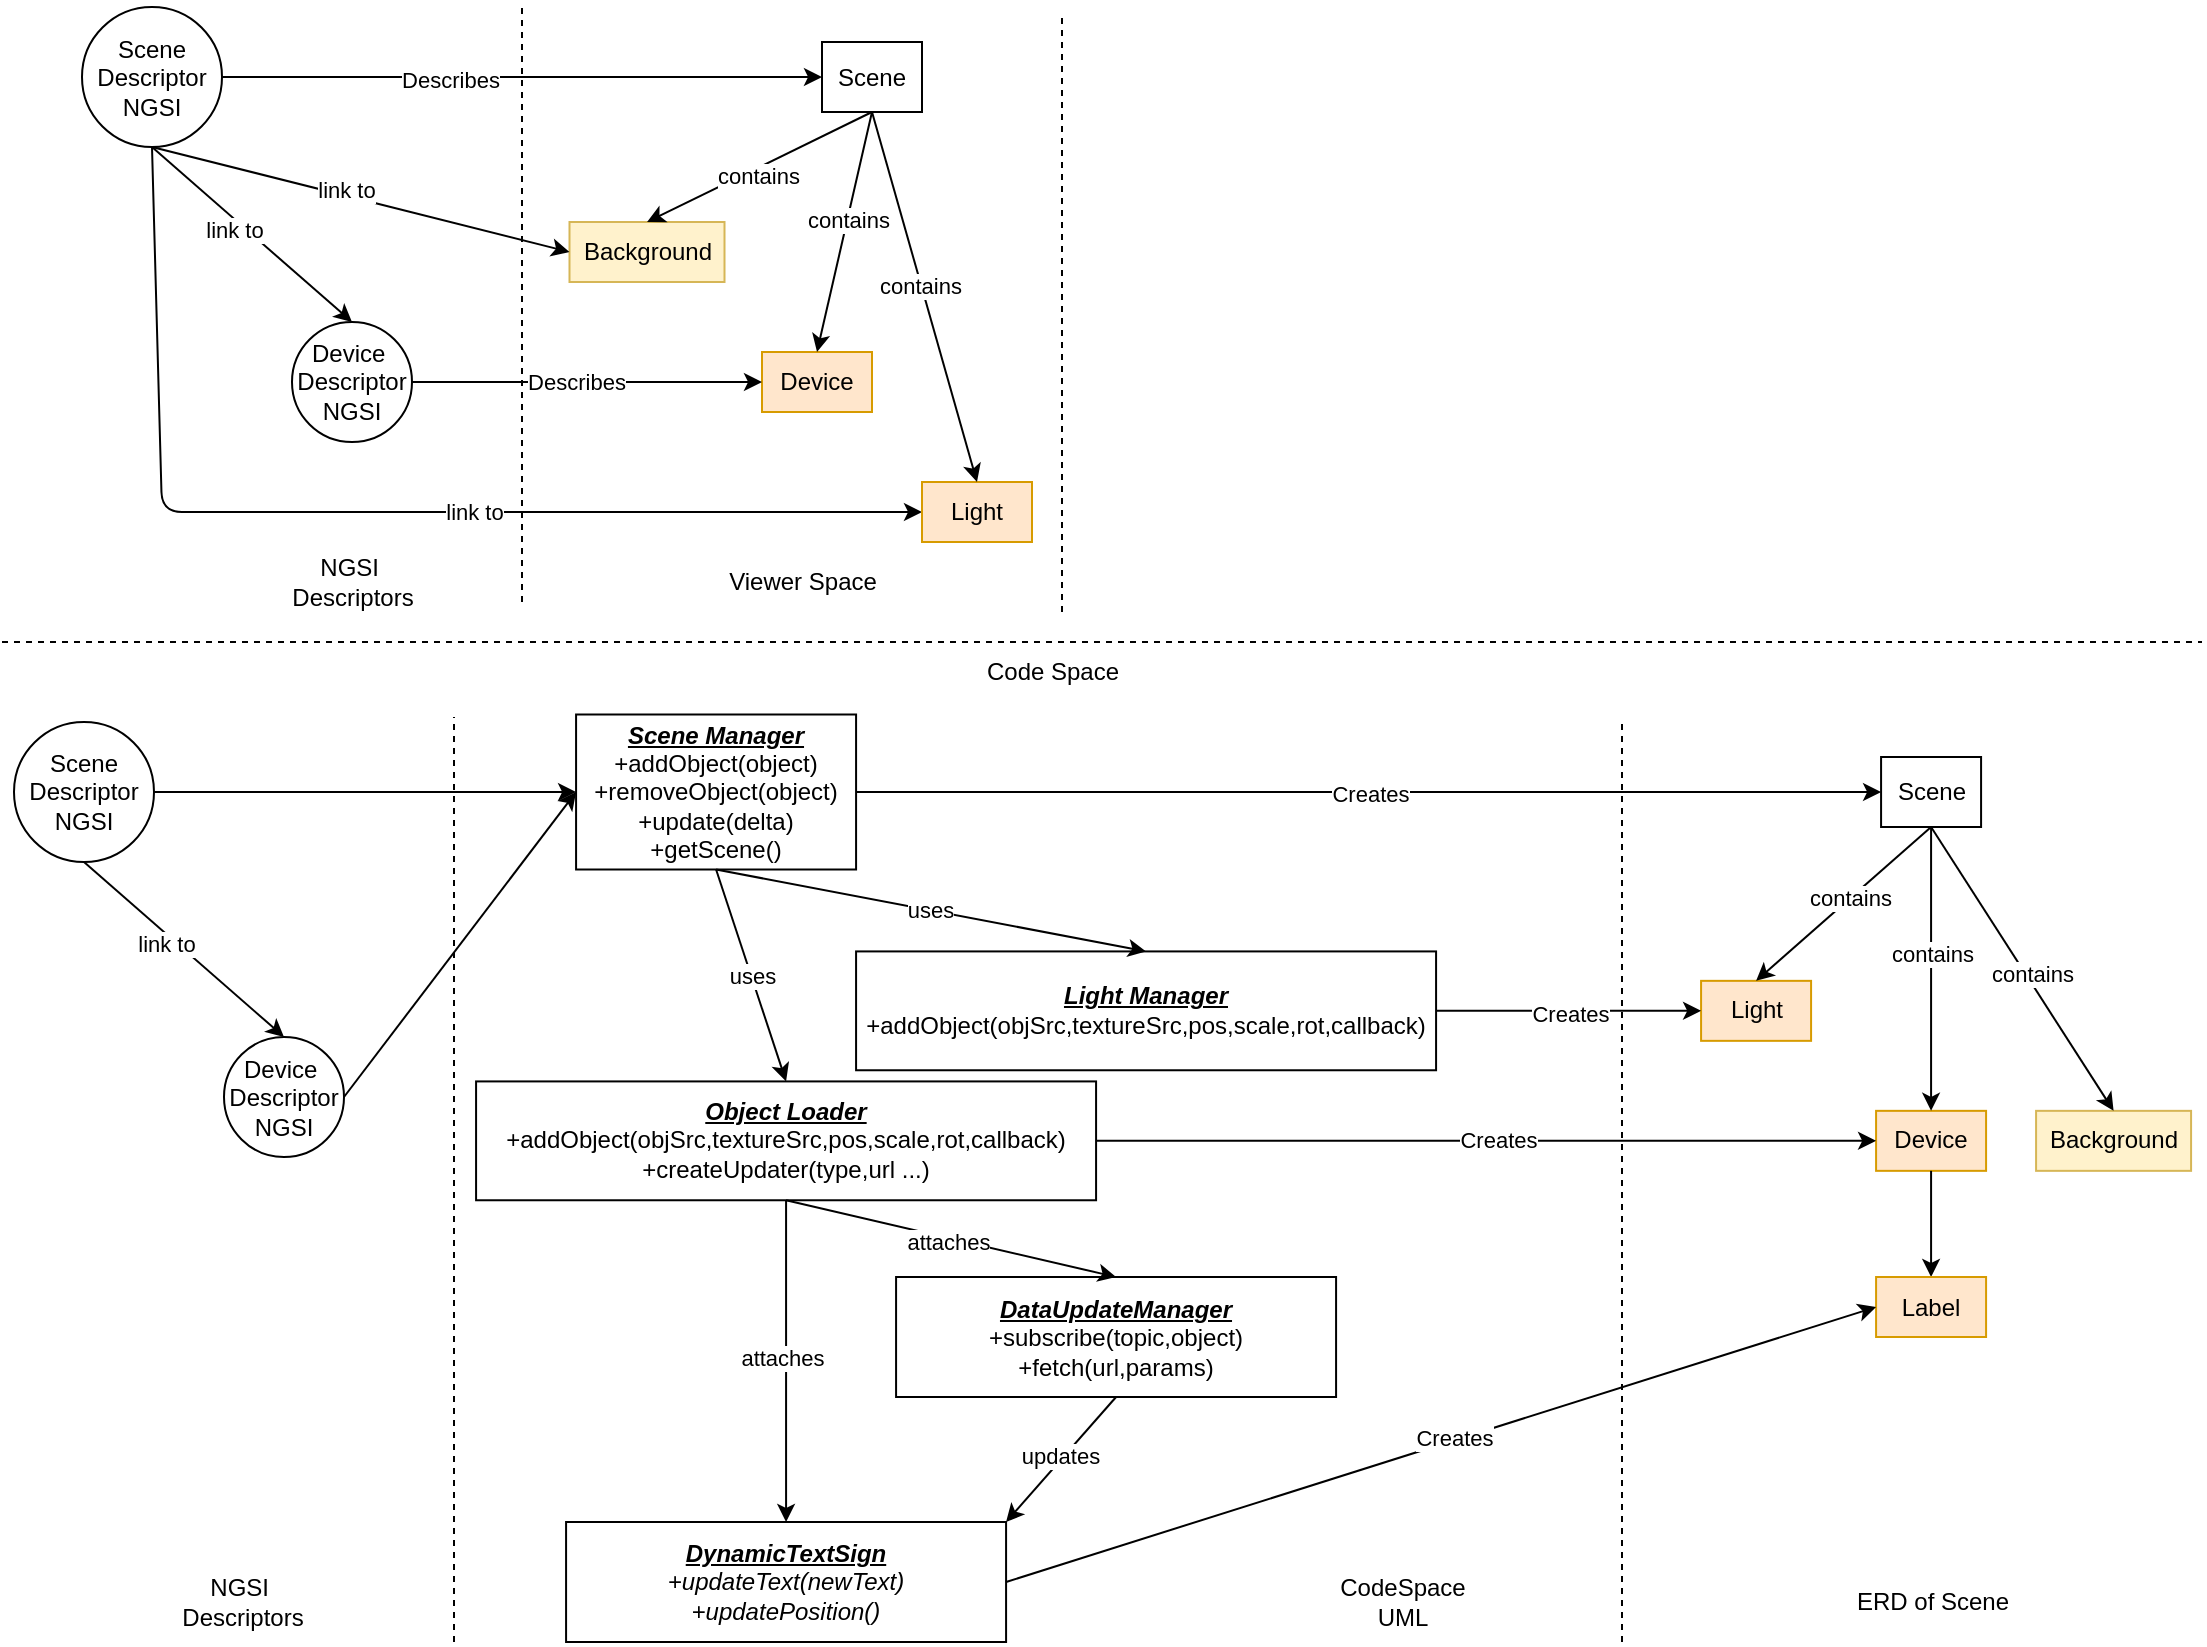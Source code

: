 <mxfile>
    <diagram id="s6hZjsw1MZU3naehErvD" name="Page-1">
        <mxGraphModel dx="1428" dy="746" grid="1" gridSize="10" guides="1" tooltips="1" connect="1" arrows="1" fold="1" page="1" pageScale="1" pageWidth="827" pageHeight="1169" math="0" shadow="0">
            <root>
                <mxCell id="0"/>
                <mxCell id="1" parent="0"/>
                <mxCell id="3" value="Scene&lt;div&gt;Descriptor&lt;/div&gt;&lt;div&gt;NGSI&lt;/div&gt;" style="ellipse;whiteSpace=wrap;html=1;aspect=fixed;" vertex="1" parent="1">
                    <mxGeometry x="40" y="12.5" width="70" height="70" as="geometry"/>
                </mxCell>
                <mxCell id="4" value="" style="endArrow=classic;html=1;exitX=1;exitY=0.5;exitDx=0;exitDy=0;entryX=0;entryY=0.5;entryDx=0;entryDy=0;" edge="1" parent="1" source="3" target="7">
                    <mxGeometry width="50" height="50" relative="1" as="geometry">
                        <mxPoint x="380" y="240" as="sourcePoint"/>
                        <mxPoint x="240" y="75" as="targetPoint"/>
                    </mxGeometry>
                </mxCell>
                <mxCell id="5" value="Describes" style="edgeLabel;html=1;align=center;verticalAlign=middle;resizable=0;points=[];" vertex="1" connectable="0" parent="4">
                    <mxGeometry x="-0.24" y="-1" relative="1" as="geometry">
                        <mxPoint as="offset"/>
                    </mxGeometry>
                </mxCell>
                <mxCell id="7" value="Scene" style="rounded=0;whiteSpace=wrap;html=1;" vertex="1" parent="1">
                    <mxGeometry x="410" y="30" width="50" height="35" as="geometry"/>
                </mxCell>
                <mxCell id="8" value="" style="endArrow=classic;html=1;exitX=0.5;exitY=1;exitDx=0;exitDy=0;entryX=0.5;entryY=0;entryDx=0;entryDy=0;" edge="1" parent="1" source="3" target="11">
                    <mxGeometry width="50" height="50" relative="1" as="geometry">
                        <mxPoint x="90" y="170" as="sourcePoint"/>
                        <mxPoint x="75" y="160" as="targetPoint"/>
                    </mxGeometry>
                </mxCell>
                <mxCell id="9" value="link to" style="edgeLabel;html=1;align=center;verticalAlign=middle;resizable=0;points=[];" vertex="1" connectable="0" parent="8">
                    <mxGeometry x="-0.136" y="-4" relative="1" as="geometry">
                        <mxPoint as="offset"/>
                    </mxGeometry>
                </mxCell>
                <mxCell id="11" value="Device&amp;nbsp;&lt;div&gt;Descriptor&lt;/div&gt;&lt;div&gt;NGSI&lt;/div&gt;" style="ellipse;whiteSpace=wrap;html=1;aspect=fixed;" vertex="1" parent="1">
                    <mxGeometry x="145" y="170" width="60" height="60" as="geometry"/>
                </mxCell>
                <mxCell id="12" value="Device" style="rounded=0;whiteSpace=wrap;html=1;fillColor=#ffe6cc;strokeColor=#d79b00;" vertex="1" parent="1">
                    <mxGeometry x="380" y="185" width="55" height="30" as="geometry"/>
                </mxCell>
                <mxCell id="13" value="" style="endArrow=classic;html=1;exitX=1;exitY=0.5;exitDx=0;exitDy=0;entryX=0;entryY=0.5;entryDx=0;entryDy=0;" edge="1" parent="1" source="11" target="12">
                    <mxGeometry width="50" height="50" relative="1" as="geometry">
                        <mxPoint x="165" y="220" as="sourcePoint"/>
                        <mxPoint x="215" y="170" as="targetPoint"/>
                    </mxGeometry>
                </mxCell>
                <mxCell id="14" value="Describes" style="edgeLabel;html=1;align=center;verticalAlign=middle;resizable=0;points=[];" vertex="1" connectable="0" parent="13">
                    <mxGeometry x="-0.068" y="-4" relative="1" as="geometry">
                        <mxPoint y="-4" as="offset"/>
                    </mxGeometry>
                </mxCell>
                <mxCell id="17" value="Background" style="rounded=0;whiteSpace=wrap;html=1;fillColor=#fff2cc;strokeColor=#d6b656;" vertex="1" parent="1">
                    <mxGeometry x="283.75" y="120" width="77.5" height="30" as="geometry"/>
                </mxCell>
                <mxCell id="18" value="" style="endArrow=classic;html=1;exitX=0.5;exitY=1;exitDx=0;exitDy=0;entryX=0;entryY=0.5;entryDx=0;entryDy=0;" edge="1" parent="1" source="3" target="21">
                    <mxGeometry width="50" height="50" relative="1" as="geometry">
                        <mxPoint x="70" y="200" as="sourcePoint"/>
                        <mxPoint x="145" y="270" as="targetPoint"/>
                        <Array as="points">
                            <mxPoint x="80" y="265"/>
                        </Array>
                    </mxGeometry>
                </mxCell>
                <mxCell id="19" value="link to" style="edgeLabel;html=1;align=center;verticalAlign=middle;resizable=0;points=[];" vertex="1" connectable="0" parent="18">
                    <mxGeometry x="-0.136" y="-4" relative="1" as="geometry">
                        <mxPoint x="95" y="-4" as="offset"/>
                    </mxGeometry>
                </mxCell>
                <mxCell id="21" value="Light" style="rounded=0;whiteSpace=wrap;html=1;fillColor=#ffe6cc;strokeColor=#d79b00;" vertex="1" parent="1">
                    <mxGeometry x="460" y="250" width="55" height="30" as="geometry"/>
                </mxCell>
                <mxCell id="22" value="" style="endArrow=classic;html=1;entryX=0;entryY=0.5;entryDx=0;entryDy=0;exitX=0.5;exitY=1;exitDx=0;exitDy=0;" edge="1" parent="1" source="3" target="17">
                    <mxGeometry width="50" height="50" relative="1" as="geometry">
                        <mxPoint x="80" y="110" as="sourcePoint"/>
                        <mxPoint x="220" y="165" as="targetPoint"/>
                    </mxGeometry>
                </mxCell>
                <mxCell id="23" value="link to" style="edgeLabel;html=1;align=center;verticalAlign=middle;resizable=0;points=[];" vertex="1" connectable="0" parent="22">
                    <mxGeometry x="-0.136" y="-4" relative="1" as="geometry">
                        <mxPoint x="8" y="-5" as="offset"/>
                    </mxGeometry>
                </mxCell>
                <mxCell id="26" value="" style="endArrow=none;dashed=1;html=1;" edge="1" parent="1">
                    <mxGeometry width="50" height="50" relative="1" as="geometry">
                        <mxPoint x="260" y="310" as="sourcePoint"/>
                        <mxPoint x="260" y="10" as="targetPoint"/>
                    </mxGeometry>
                </mxCell>
                <mxCell id="27" value="NGSI&amp;nbsp;&lt;div&gt;Descriptors&lt;/div&gt;" style="text;html=1;align=center;verticalAlign=middle;resizable=0;points=[];autosize=1;strokeColor=none;fillColor=none;" vertex="1" parent="1">
                    <mxGeometry x="135" y="280" width="80" height="40" as="geometry"/>
                </mxCell>
                <mxCell id="28" value="Viewer Space" style="text;html=1;align=center;verticalAlign=middle;resizable=0;points=[];autosize=1;strokeColor=none;fillColor=none;" vertex="1" parent="1">
                    <mxGeometry x="350" y="285" width="100" height="30" as="geometry"/>
                </mxCell>
                <mxCell id="29" value="" style="endArrow=classic;html=1;exitX=0.5;exitY=1;exitDx=0;exitDy=0;entryX=0.5;entryY=0;entryDx=0;entryDy=0;" edge="1" parent="1" source="7" target="17">
                    <mxGeometry width="50" height="50" relative="1" as="geometry">
                        <mxPoint x="330" y="210" as="sourcePoint"/>
                        <mxPoint x="380" y="160" as="targetPoint"/>
                    </mxGeometry>
                </mxCell>
                <mxCell id="33" value="contains" style="edgeLabel;html=1;align=center;verticalAlign=middle;resizable=0;points=[];" vertex="1" connectable="0" parent="29">
                    <mxGeometry x="0.048" y="3" relative="1" as="geometry">
                        <mxPoint as="offset"/>
                    </mxGeometry>
                </mxCell>
                <mxCell id="30" value="" style="endArrow=classic;html=1;exitX=0.5;exitY=1;exitDx=0;exitDy=0;entryX=0.5;entryY=0;entryDx=0;entryDy=0;" edge="1" parent="1" source="7" target="12">
                    <mxGeometry width="50" height="50" relative="1" as="geometry">
                        <mxPoint x="445" y="75" as="sourcePoint"/>
                        <mxPoint x="333" y="130" as="targetPoint"/>
                    </mxGeometry>
                </mxCell>
                <mxCell id="34" value="contains" style="edgeLabel;html=1;align=center;verticalAlign=middle;resizable=0;points=[];" vertex="1" connectable="0" parent="30">
                    <mxGeometry x="-0.107" relative="1" as="geometry">
                        <mxPoint as="offset"/>
                    </mxGeometry>
                </mxCell>
                <mxCell id="31" value="" style="endArrow=classic;html=1;exitX=0.5;exitY=1;exitDx=0;exitDy=0;entryX=0.5;entryY=0;entryDx=0;entryDy=0;" edge="1" parent="1" source="7" target="21">
                    <mxGeometry width="50" height="50" relative="1" as="geometry">
                        <mxPoint x="445" y="75" as="sourcePoint"/>
                        <mxPoint x="418" y="195" as="targetPoint"/>
                    </mxGeometry>
                </mxCell>
                <mxCell id="35" value="contains" style="edgeLabel;html=1;align=center;verticalAlign=middle;resizable=0;points=[];" vertex="1" connectable="0" parent="31">
                    <mxGeometry x="-0.07" y="-1" relative="1" as="geometry">
                        <mxPoint as="offset"/>
                    </mxGeometry>
                </mxCell>
                <mxCell id="32" value="" style="endArrow=none;dashed=1;html=1;" edge="1" parent="1">
                    <mxGeometry width="50" height="50" relative="1" as="geometry">
                        <mxPoint x="530" y="315" as="sourcePoint"/>
                        <mxPoint x="530" y="15" as="targetPoint"/>
                    </mxGeometry>
                </mxCell>
                <mxCell id="36" value="Code Space" style="text;html=1;align=center;verticalAlign=middle;resizable=0;points=[];autosize=1;strokeColor=none;fillColor=none;" vertex="1" parent="1">
                    <mxGeometry x="480" y="330" width="90" height="30" as="geometry"/>
                </mxCell>
                <mxCell id="38" value="Scene&lt;div&gt;Descriptor&lt;/div&gt;&lt;div&gt;NGSI&lt;/div&gt;" style="ellipse;whiteSpace=wrap;html=1;aspect=fixed;" vertex="1" parent="1">
                    <mxGeometry x="6" y="370" width="70" height="70" as="geometry"/>
                </mxCell>
                <mxCell id="41" value="Scene" style="rounded=0;whiteSpace=wrap;html=1;" vertex="1" parent="1">
                    <mxGeometry x="939.54" y="387.5" width="50" height="35" as="geometry"/>
                </mxCell>
                <mxCell id="42" value="" style="endArrow=classic;html=1;exitX=0.5;exitY=1;exitDx=0;exitDy=0;entryX=0.5;entryY=0;entryDx=0;entryDy=0;" edge="1" parent="1" source="38" target="44">
                    <mxGeometry width="50" height="50" relative="1" as="geometry">
                        <mxPoint x="56.0" y="527.5" as="sourcePoint"/>
                        <mxPoint x="41" y="517.5" as="targetPoint"/>
                    </mxGeometry>
                </mxCell>
                <mxCell id="43" value="link to" style="edgeLabel;html=1;align=center;verticalAlign=middle;resizable=0;points=[];" vertex="1" connectable="0" parent="42">
                    <mxGeometry x="-0.136" y="-4" relative="1" as="geometry">
                        <mxPoint as="offset"/>
                    </mxGeometry>
                </mxCell>
                <mxCell id="44" value="Device&amp;nbsp;&lt;div&gt;Descriptor&lt;/div&gt;&lt;div&gt;NGSI&lt;/div&gt;" style="ellipse;whiteSpace=wrap;html=1;aspect=fixed;" vertex="1" parent="1">
                    <mxGeometry x="111" y="527.5" width="60" height="60" as="geometry"/>
                </mxCell>
                <mxCell id="45" value="Device" style="rounded=0;whiteSpace=wrap;html=1;fillColor=#ffe6cc;strokeColor=#d79b00;" vertex="1" parent="1">
                    <mxGeometry x="937.04" y="564.42" width="55" height="30" as="geometry"/>
                </mxCell>
                <mxCell id="48" value="Background" style="rounded=0;whiteSpace=wrap;html=1;fillColor=#fff2cc;strokeColor=#d6b656;" vertex="1" parent="1">
                    <mxGeometry x="1017.04" y="564.42" width="77.5" height="30" as="geometry"/>
                </mxCell>
                <mxCell id="51" value="Light" style="rounded=0;whiteSpace=wrap;html=1;fillColor=#ffe6cc;strokeColor=#d79b00;" vertex="1" parent="1">
                    <mxGeometry x="849.54" y="499.42" width="55" height="30" as="geometry"/>
                </mxCell>
                <mxCell id="54" value="" style="endArrow=none;dashed=1;html=1;" edge="1" parent="1">
                    <mxGeometry width="50" height="50" relative="1" as="geometry">
                        <mxPoint x="226" y="830" as="sourcePoint"/>
                        <mxPoint x="226" y="367.5" as="targetPoint"/>
                    </mxGeometry>
                </mxCell>
                <mxCell id="55" value="NGSI&amp;nbsp;&lt;div&gt;Descriptors&lt;/div&gt;" style="text;html=1;align=center;verticalAlign=middle;resizable=0;points=[];autosize=1;strokeColor=none;fillColor=none;" vertex="1" parent="1">
                    <mxGeometry x="80" y="790" width="80" height="40" as="geometry"/>
                </mxCell>
                <mxCell id="57" value="" style="endArrow=classic;html=1;exitX=0.5;exitY=1;exitDx=0;exitDy=0;entryX=0.5;entryY=0;entryDx=0;entryDy=0;" edge="1" parent="1" source="41" target="48">
                    <mxGeometry width="50" height="50" relative="1" as="geometry">
                        <mxPoint x="743.5" y="565" as="sourcePoint"/>
                        <mxPoint x="877.04" y="499.42" as="targetPoint"/>
                    </mxGeometry>
                </mxCell>
                <mxCell id="58" value="contains" style="edgeLabel;html=1;align=center;verticalAlign=middle;resizable=0;points=[];" vertex="1" connectable="0" parent="57">
                    <mxGeometry x="0.048" y="3" relative="1" as="geometry">
                        <mxPoint as="offset"/>
                    </mxGeometry>
                </mxCell>
                <mxCell id="59" value="" style="endArrow=classic;html=1;exitX=0.5;exitY=1;exitDx=0;exitDy=0;entryX=0.5;entryY=0;entryDx=0;entryDy=0;" edge="1" parent="1" source="41" target="45">
                    <mxGeometry width="50" height="50" relative="1" as="geometry">
                        <mxPoint x="858.5" y="430" as="sourcePoint"/>
                        <mxPoint x="746.5" y="485" as="targetPoint"/>
                    </mxGeometry>
                </mxCell>
                <mxCell id="60" value="contains" style="edgeLabel;html=1;align=center;verticalAlign=middle;resizable=0;points=[];" vertex="1" connectable="0" parent="59">
                    <mxGeometry x="-0.107" relative="1" as="geometry">
                        <mxPoint as="offset"/>
                    </mxGeometry>
                </mxCell>
                <mxCell id="61" value="" style="endArrow=classic;html=1;exitX=0.5;exitY=1;exitDx=0;exitDy=0;entryX=0.5;entryY=0;entryDx=0;entryDy=0;" edge="1" parent="1" source="41" target="51">
                    <mxGeometry width="50" height="50" relative="1" as="geometry">
                        <mxPoint x="858.5" y="430" as="sourcePoint"/>
                        <mxPoint x="831.5" y="550" as="targetPoint"/>
                    </mxGeometry>
                </mxCell>
                <mxCell id="62" value="contains" style="edgeLabel;html=1;align=center;verticalAlign=middle;resizable=0;points=[];" vertex="1" connectable="0" parent="61">
                    <mxGeometry x="-0.07" y="-1" relative="1" as="geometry">
                        <mxPoint as="offset"/>
                    </mxGeometry>
                </mxCell>
                <mxCell id="64" value="" style="endArrow=none;dashed=1;html=1;" edge="1" parent="1">
                    <mxGeometry width="50" height="50" relative="1" as="geometry">
                        <mxPoint y="330" as="sourcePoint"/>
                        <mxPoint x="1100" y="330" as="targetPoint"/>
                    </mxGeometry>
                </mxCell>
                <mxCell id="65" value="" style="endArrow=classic;html=1;exitX=1;exitY=0.5;exitDx=0;exitDy=0;entryX=0;entryY=0.5;entryDx=0;entryDy=0;" edge="1" parent="1" source="38" target="66">
                    <mxGeometry width="50" height="50" relative="1" as="geometry">
                        <mxPoint x="437.04" y="470" as="sourcePoint"/>
                        <mxPoint x="297.04" y="405" as="targetPoint"/>
                    </mxGeometry>
                </mxCell>
                <mxCell id="66" value="&lt;b&gt;&lt;i&gt;&lt;u&gt;Scene Manager&lt;/u&gt;&lt;/i&gt;&lt;/b&gt;&lt;div&gt;+addObject(object)&lt;/div&gt;&lt;div&gt;+removeObject(object)&lt;br&gt;+update(delta)&lt;/div&gt;&lt;div&gt;+getScene()&lt;/div&gt;" style="rounded=0;whiteSpace=wrap;html=1;" vertex="1" parent="1">
                    <mxGeometry x="287.04" y="366.25" width="140" height="77.5" as="geometry"/>
                </mxCell>
                <mxCell id="67" value="" style="endArrow=classic;html=1;exitX=1;exitY=0.5;exitDx=0;exitDy=0;entryX=0;entryY=0.5;entryDx=0;entryDy=0;" edge="1" parent="1" source="44" target="66">
                    <mxGeometry width="50" height="50" relative="1" as="geometry">
                        <mxPoint x="227.04" y="540" as="sourcePoint"/>
                        <mxPoint x="277.04" y="490" as="targetPoint"/>
                    </mxGeometry>
                </mxCell>
                <mxCell id="68" value="&lt;i style=&quot;&quot;&gt;&lt;u style=&quot;&quot;&gt;&lt;b&gt;Object Loader&lt;/b&gt;&lt;/u&gt;&lt;/i&gt;&lt;div&gt;+addObject(objSrc,textureSrc,pos,scale,rot,callback)&lt;/div&gt;&lt;div&gt;+createUpdater(type,url ...)&lt;/div&gt;" style="rounded=0;whiteSpace=wrap;html=1;" vertex="1" parent="1">
                    <mxGeometry x="237.04" y="549.71" width="310" height="59.42" as="geometry"/>
                </mxCell>
                <mxCell id="70" value="" style="endArrow=classic;html=1;exitX=1;exitY=0.5;exitDx=0;exitDy=0;entryX=0;entryY=0.5;entryDx=0;entryDy=0;" edge="1" parent="1" source="66" target="41">
                    <mxGeometry width="50" height="50" relative="1" as="geometry">
                        <mxPoint x="457.04" y="470" as="sourcePoint"/>
                        <mxPoint x="507.04" y="420" as="targetPoint"/>
                    </mxGeometry>
                </mxCell>
                <mxCell id="71" value="Creates" style="edgeLabel;html=1;align=center;verticalAlign=middle;resizable=0;points=[];" vertex="1" connectable="0" parent="70">
                    <mxGeometry x="0.001" y="-1" relative="1" as="geometry">
                        <mxPoint as="offset"/>
                    </mxGeometry>
                </mxCell>
                <mxCell id="72" value="" style="endArrow=classic;html=1;exitX=0.5;exitY=1;exitDx=0;exitDy=0;entryX=0.5;entryY=0;entryDx=0;entryDy=0;" edge="1" parent="1" source="66" target="68">
                    <mxGeometry width="50" height="50" relative="1" as="geometry">
                        <mxPoint x="457.04" y="470" as="sourcePoint"/>
                        <mxPoint x="507.04" y="420" as="targetPoint"/>
                    </mxGeometry>
                </mxCell>
                <mxCell id="73" value="uses" style="edgeLabel;html=1;align=center;verticalAlign=middle;resizable=0;points=[];" vertex="1" connectable="0" parent="72">
                    <mxGeometry x="-0.007" relative="1" as="geometry">
                        <mxPoint as="offset"/>
                    </mxGeometry>
                </mxCell>
                <mxCell id="74" value="" style="endArrow=classic;html=1;exitX=1;exitY=0.5;exitDx=0;exitDy=0;entryX=0;entryY=0.5;entryDx=0;entryDy=0;" edge="1" parent="1" source="68" target="45">
                    <mxGeometry width="50" height="50" relative="1" as="geometry">
                        <mxPoint x="457.04" y="470" as="sourcePoint"/>
                        <mxPoint x="507.04" y="420" as="targetPoint"/>
                    </mxGeometry>
                </mxCell>
                <mxCell id="85" value="Creates" style="edgeLabel;html=1;align=center;verticalAlign=middle;resizable=0;points=[];" vertex="1" connectable="0" parent="74">
                    <mxGeometry x="0.031" y="1" relative="1" as="geometry">
                        <mxPoint as="offset"/>
                    </mxGeometry>
                </mxCell>
                <mxCell id="75" value="&lt;i style=&quot;&quot;&gt;&lt;u style=&quot;&quot;&gt;&lt;b&gt;Light Manager&lt;/b&gt;&lt;/u&gt;&lt;/i&gt;&lt;div&gt;+addObject(objSrc,textureSrc,pos,scale,rot,callback)&lt;/div&gt;" style="rounded=0;whiteSpace=wrap;html=1;" vertex="1" parent="1">
                    <mxGeometry x="427.04" y="484.71" width="290" height="59.42" as="geometry"/>
                </mxCell>
                <mxCell id="76" value="" style="endArrow=classic;html=1;entryX=0.5;entryY=0;entryDx=0;entryDy=0;exitX=0.5;exitY=1;exitDx=0;exitDy=0;" edge="1" parent="1" source="66" target="75">
                    <mxGeometry width="50" height="50" relative="1" as="geometry">
                        <mxPoint x="357.04" y="450" as="sourcePoint"/>
                        <mxPoint x="422.04" y="587.5" as="targetPoint"/>
                    </mxGeometry>
                </mxCell>
                <mxCell id="77" value="uses" style="edgeLabel;html=1;align=center;verticalAlign=middle;resizable=0;points=[];" vertex="1" connectable="0" parent="76">
                    <mxGeometry x="-0.007" relative="1" as="geometry">
                        <mxPoint as="offset"/>
                    </mxGeometry>
                </mxCell>
                <mxCell id="78" value="" style="endArrow=classic;html=1;exitX=1;exitY=0.5;exitDx=0;exitDy=0;entryX=0;entryY=0.5;entryDx=0;entryDy=0;" edge="1" parent="1" source="75" target="51">
                    <mxGeometry width="50" height="50" relative="1" as="geometry">
                        <mxPoint x="437.04" y="415" as="sourcePoint"/>
                        <mxPoint x="888.04" y="398" as="targetPoint"/>
                    </mxGeometry>
                </mxCell>
                <mxCell id="79" value="Creates" style="edgeLabel;html=1;align=center;verticalAlign=middle;resizable=0;points=[];" vertex="1" connectable="0" parent="78">
                    <mxGeometry x="0.001" y="-1" relative="1" as="geometry">
                        <mxPoint as="offset"/>
                    </mxGeometry>
                </mxCell>
                <mxCell id="80" value="&lt;b&gt;&lt;i&gt;&lt;u&gt;DynamicTextSign&lt;/u&gt;&lt;/i&gt;&lt;/b&gt;&lt;div&gt;&lt;i style=&quot;&quot;&gt;+updateText(newText)&lt;/i&gt;&lt;/div&gt;&lt;div&gt;&lt;i style=&quot;&quot;&gt;+updatePosition()&lt;/i&gt;&lt;/div&gt;" style="rounded=0;whiteSpace=wrap;html=1;" vertex="1" parent="1">
                    <mxGeometry x="282.04" y="770" width="220" height="60" as="geometry"/>
                </mxCell>
                <mxCell id="81" value="" style="endArrow=classic;html=1;exitX=0.5;exitY=1;exitDx=0;exitDy=0;entryX=0.5;entryY=0;entryDx=0;entryDy=0;" edge="1" parent="1" source="45" target="84">
                    <mxGeometry width="50" height="50" relative="1" as="geometry">
                        <mxPoint x="854.54" y="660" as="sourcePoint"/>
                        <mxPoint x="965.04" y="640" as="targetPoint"/>
                    </mxGeometry>
                </mxCell>
                <mxCell id="82" value="" style="endArrow=classic;html=1;entryX=0.5;entryY=0;entryDx=0;entryDy=0;exitX=0.5;exitY=1;exitDx=0;exitDy=0;" edge="1" parent="1" source="68" target="80">
                    <mxGeometry width="50" height="50" relative="1" as="geometry">
                        <mxPoint x="385.04" y="620" as="sourcePoint"/>
                        <mxPoint x="647.04" y="690" as="targetPoint"/>
                    </mxGeometry>
                </mxCell>
                <mxCell id="83" value="attaches" style="edgeLabel;html=1;align=center;verticalAlign=middle;resizable=0;points=[];" vertex="1" connectable="0" parent="82">
                    <mxGeometry x="-0.019" y="-2" relative="1" as="geometry">
                        <mxPoint as="offset"/>
                    </mxGeometry>
                </mxCell>
                <mxCell id="84" value="Label" style="rounded=0;whiteSpace=wrap;html=1;fillColor=#ffe6cc;strokeColor=#d79b00;" vertex="1" parent="1">
                    <mxGeometry x="937.04" y="647.5" width="55" height="30" as="geometry"/>
                </mxCell>
                <mxCell id="86" value="" style="endArrow=classic;html=1;exitX=1;exitY=0.5;exitDx=0;exitDy=0;entryX=0;entryY=0.5;entryDx=0;entryDy=0;" edge="1" parent="1" source="80" target="84">
                    <mxGeometry width="50" height="50" relative="1" as="geometry">
                        <mxPoint x="537.04" y="677.5" as="sourcePoint"/>
                        <mxPoint x="927.04" y="677.5" as="targetPoint"/>
                    </mxGeometry>
                </mxCell>
                <mxCell id="87" value="Creates" style="edgeLabel;html=1;align=center;verticalAlign=middle;resizable=0;points=[];" vertex="1" connectable="0" parent="86">
                    <mxGeometry x="0.031" y="1" relative="1" as="geometry">
                        <mxPoint as="offset"/>
                    </mxGeometry>
                </mxCell>
                <mxCell id="89" value="&lt;b&gt;&lt;i&gt;&lt;u&gt;DataUpdateManager&lt;/u&gt;&lt;/i&gt;&lt;/b&gt;&lt;div&gt;+subscribe(topic,object)&lt;/div&gt;&lt;div&gt;+fetch(url,params)&lt;/div&gt;" style="rounded=0;whiteSpace=wrap;html=1;" vertex="1" parent="1">
                    <mxGeometry x="447.04" y="647.5" width="220" height="60" as="geometry"/>
                </mxCell>
                <mxCell id="90" value="" style="endArrow=classic;html=1;exitX=0.5;exitY=1;exitDx=0;exitDy=0;entryX=0.5;entryY=0;entryDx=0;entryDy=0;" edge="1" parent="1" source="68" target="89">
                    <mxGeometry width="50" height="50" relative="1" as="geometry">
                        <mxPoint x="407.04" y="620" as="sourcePoint"/>
                        <mxPoint x="457.04" y="750" as="targetPoint"/>
                    </mxGeometry>
                </mxCell>
                <mxCell id="91" value="attaches" style="edgeLabel;html=1;align=center;verticalAlign=middle;resizable=0;points=[];" vertex="1" connectable="0" parent="90">
                    <mxGeometry x="-0.019" y="-2" relative="1" as="geometry">
                        <mxPoint as="offset"/>
                    </mxGeometry>
                </mxCell>
                <mxCell id="92" value="" style="endArrow=classic;html=1;exitX=0.5;exitY=1;exitDx=0;exitDy=0;entryX=1;entryY=0;entryDx=0;entryDy=0;" edge="1" parent="1" source="89" target="80">
                    <mxGeometry width="50" height="50" relative="1" as="geometry">
                        <mxPoint x="402.04" y="619" as="sourcePoint"/>
                        <mxPoint x="567.04" y="658" as="targetPoint"/>
                    </mxGeometry>
                </mxCell>
                <mxCell id="93" value="updates" style="edgeLabel;html=1;align=center;verticalAlign=middle;resizable=0;points=[];" vertex="1" connectable="0" parent="92">
                    <mxGeometry x="-0.019" y="-2" relative="1" as="geometry">
                        <mxPoint as="offset"/>
                    </mxGeometry>
                </mxCell>
                <mxCell id="94" value="" style="endArrow=none;dashed=1;html=1;" edge="1" parent="1">
                    <mxGeometry width="50" height="50" relative="1" as="geometry">
                        <mxPoint x="810" y="830" as="sourcePoint"/>
                        <mxPoint x="810" y="370" as="targetPoint"/>
                    </mxGeometry>
                </mxCell>
                <mxCell id="96" value="CodeSpace&lt;br&gt;UML" style="text;html=1;align=center;verticalAlign=middle;resizable=0;points=[];autosize=1;strokeColor=none;fillColor=none;" vertex="1" parent="1">
                    <mxGeometry x="655" y="790" width="90" height="40" as="geometry"/>
                </mxCell>
                <mxCell id="97" value="ERD of Scene" style="text;html=1;align=center;verticalAlign=middle;resizable=0;points=[];autosize=1;strokeColor=none;fillColor=none;" vertex="1" parent="1">
                    <mxGeometry x="915" y="795" width="100" height="30" as="geometry"/>
                </mxCell>
            </root>
        </mxGraphModel>
    </diagram>
</mxfile>